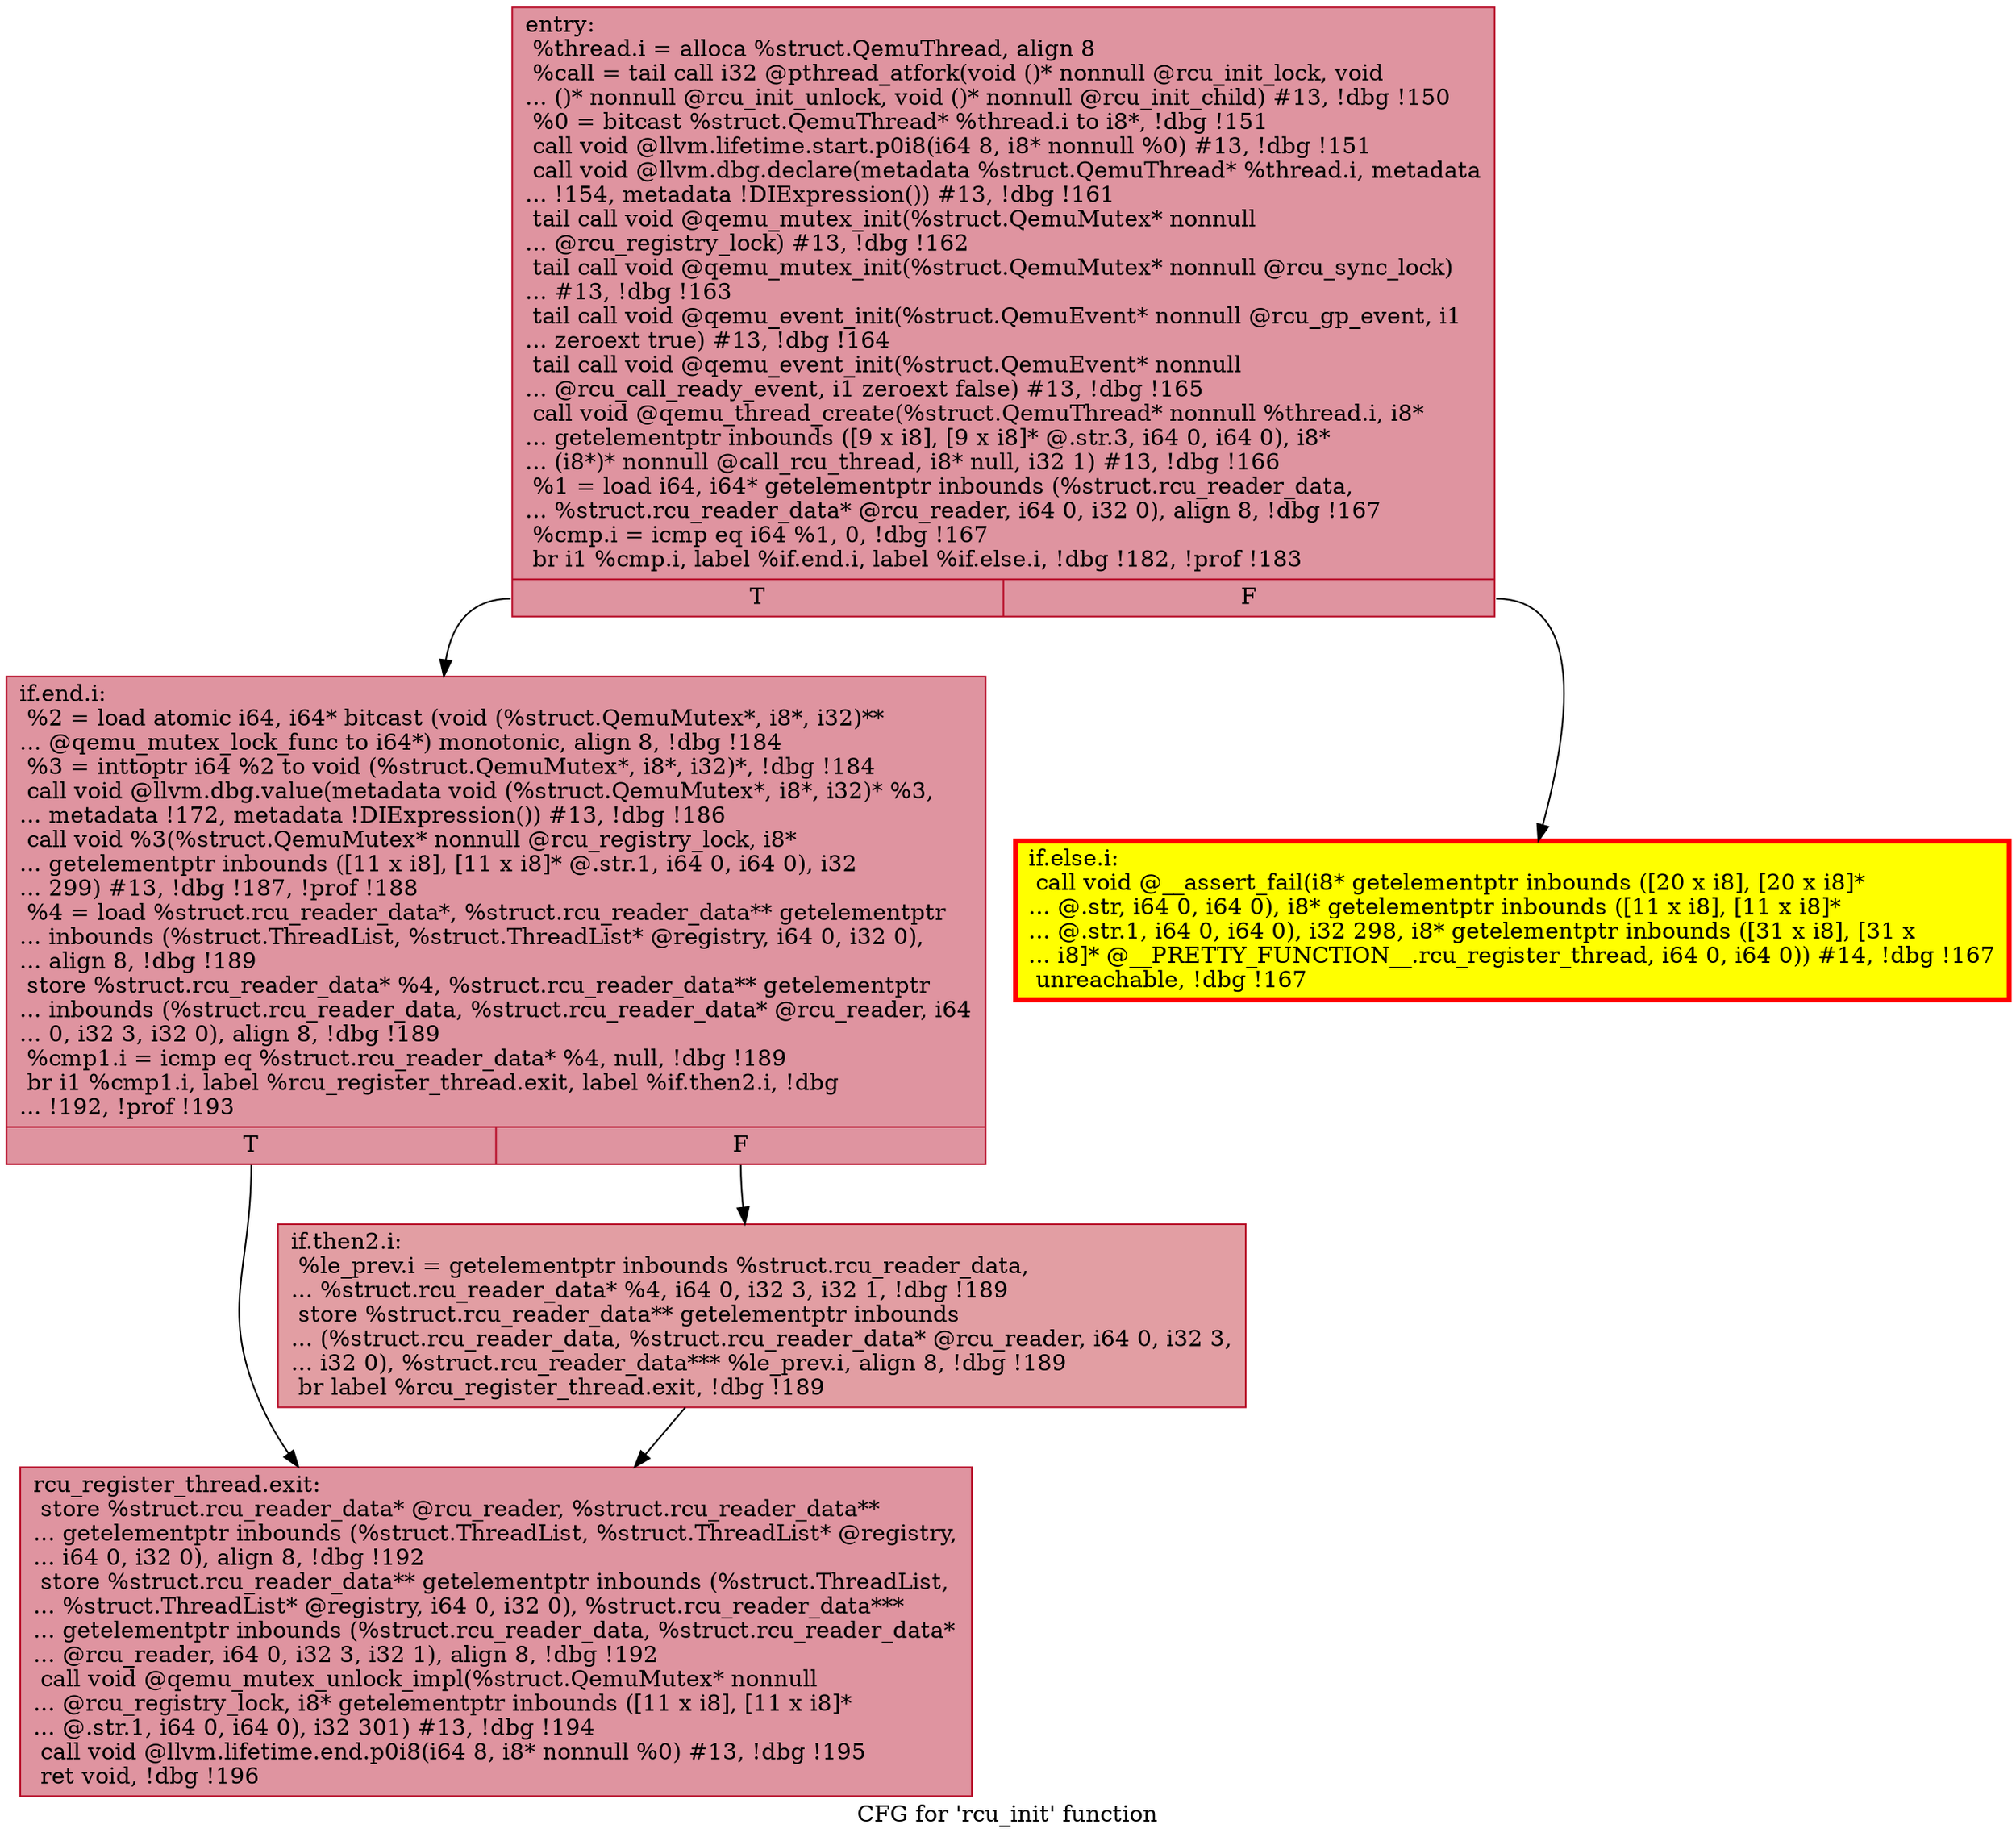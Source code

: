 digraph "CFG for 'rcu_init' function" {
	label="CFG for 'rcu_init' function";

	Node0x55df205a56e0 [shape=record,color="#b70d28ff", style=filled, fillcolor="#b70d2870",label="{entry:\l  %thread.i = alloca %struct.QemuThread, align 8\l  %call = tail call i32 @pthread_atfork(void ()* nonnull @rcu_init_lock, void\l... ()* nonnull @rcu_init_unlock, void ()* nonnull @rcu_init_child) #13, !dbg !150\l  %0 = bitcast %struct.QemuThread* %thread.i to i8*, !dbg !151\l  call void @llvm.lifetime.start.p0i8(i64 8, i8* nonnull %0) #13, !dbg !151\l  call void @llvm.dbg.declare(metadata %struct.QemuThread* %thread.i, metadata\l... !154, metadata !DIExpression()) #13, !dbg !161\l  tail call void @qemu_mutex_init(%struct.QemuMutex* nonnull\l... @rcu_registry_lock) #13, !dbg !162\l  tail call void @qemu_mutex_init(%struct.QemuMutex* nonnull @rcu_sync_lock)\l... #13, !dbg !163\l  tail call void @qemu_event_init(%struct.QemuEvent* nonnull @rcu_gp_event, i1\l... zeroext true) #13, !dbg !164\l  tail call void @qemu_event_init(%struct.QemuEvent* nonnull\l... @rcu_call_ready_event, i1 zeroext false) #13, !dbg !165\l  call void @qemu_thread_create(%struct.QemuThread* nonnull %thread.i, i8*\l... getelementptr inbounds ([9 x i8], [9 x i8]* @.str.3, i64 0, i64 0), i8*\l... (i8*)* nonnull @call_rcu_thread, i8* null, i32 1) #13, !dbg !166\l  %1 = load i64, i64* getelementptr inbounds (%struct.rcu_reader_data,\l... %struct.rcu_reader_data* @rcu_reader, i64 0, i32 0), align 8, !dbg !167\l  %cmp.i = icmp eq i64 %1, 0, !dbg !167\l  br i1 %cmp.i, label %if.end.i, label %if.else.i, !dbg !182, !prof !183\l|{<s0>T|<s1>F}}"];
	Node0x55df205a56e0:s0 -> Node0x55df20eeb600;
	Node0x55df205a56e0:s1 -> Node0x55df20dc9070;
	Node0x55df20dc9070 [shape=record,penwidth=3.0, style="filled", color="red", fillcolor="yellow",label="{if.else.i:                                        \l  call void @__assert_fail(i8* getelementptr inbounds ([20 x i8], [20 x i8]*\l... @.str, i64 0, i64 0), i8* getelementptr inbounds ([11 x i8], [11 x i8]*\l... @.str.1, i64 0, i64 0), i32 298, i8* getelementptr inbounds ([31 x i8], [31 x\l... i8]* @__PRETTY_FUNCTION__.rcu_register_thread, i64 0, i64 0)) #14, !dbg !167\l  unreachable, !dbg !167\l}"];
	Node0x55df20eeb600 [shape=record,color="#b70d28ff", style=filled, fillcolor="#b70d2870",label="{if.end.i:                                         \l  %2 = load atomic i64, i64* bitcast (void (%struct.QemuMutex*, i8*, i32)**\l... @qemu_mutex_lock_func to i64*) monotonic, align 8, !dbg !184\l  %3 = inttoptr i64 %2 to void (%struct.QemuMutex*, i8*, i32)*, !dbg !184\l  call void @llvm.dbg.value(metadata void (%struct.QemuMutex*, i8*, i32)* %3,\l... metadata !172, metadata !DIExpression()) #13, !dbg !186\l  call void %3(%struct.QemuMutex* nonnull @rcu_registry_lock, i8*\l... getelementptr inbounds ([11 x i8], [11 x i8]* @.str.1, i64 0, i64 0), i32\l... 299) #13, !dbg !187, !prof !188\l  %4 = load %struct.rcu_reader_data*, %struct.rcu_reader_data** getelementptr\l... inbounds (%struct.ThreadList, %struct.ThreadList* @registry, i64 0, i32 0),\l... align 8, !dbg !189\l  store %struct.rcu_reader_data* %4, %struct.rcu_reader_data** getelementptr\l... inbounds (%struct.rcu_reader_data, %struct.rcu_reader_data* @rcu_reader, i64\l... 0, i32 3, i32 0), align 8, !dbg !189\l  %cmp1.i = icmp eq %struct.rcu_reader_data* %4, null, !dbg !189\l  br i1 %cmp1.i, label %rcu_register_thread.exit, label %if.then2.i, !dbg\l... !192, !prof !193\l|{<s0>T|<s1>F}}"];
	Node0x55df20eeb600:s0 -> Node0x55df20dc9770;
	Node0x55df20eeb600:s1 -> Node0x55df20eeb6f0;
	Node0x55df20eeb6f0 [shape=record,color="#b70d28ff", style=filled, fillcolor="#be242e70",label="{if.then2.i:                                       \l  %le_prev.i = getelementptr inbounds %struct.rcu_reader_data,\l... %struct.rcu_reader_data* %4, i64 0, i32 3, i32 1, !dbg !189\l  store %struct.rcu_reader_data** getelementptr inbounds\l... (%struct.rcu_reader_data, %struct.rcu_reader_data* @rcu_reader, i64 0, i32 3,\l... i32 0), %struct.rcu_reader_data*** %le_prev.i, align 8, !dbg !189\l  br label %rcu_register_thread.exit, !dbg !189\l}"];
	Node0x55df20eeb6f0 -> Node0x55df20dc9770;
	Node0x55df20dc9770 [shape=record,color="#b70d28ff", style=filled, fillcolor="#b70d2870",label="{rcu_register_thread.exit:                         \l  store %struct.rcu_reader_data* @rcu_reader, %struct.rcu_reader_data**\l... getelementptr inbounds (%struct.ThreadList, %struct.ThreadList* @registry,\l... i64 0, i32 0), align 8, !dbg !192\l  store %struct.rcu_reader_data** getelementptr inbounds (%struct.ThreadList,\l... %struct.ThreadList* @registry, i64 0, i32 0), %struct.rcu_reader_data***\l... getelementptr inbounds (%struct.rcu_reader_data, %struct.rcu_reader_data*\l... @rcu_reader, i64 0, i32 3, i32 1), align 8, !dbg !192\l  call void @qemu_mutex_unlock_impl(%struct.QemuMutex* nonnull\l... @rcu_registry_lock, i8* getelementptr inbounds ([11 x i8], [11 x i8]*\l... @.str.1, i64 0, i64 0), i32 301) #13, !dbg !194\l  call void @llvm.lifetime.end.p0i8(i64 8, i8* nonnull %0) #13, !dbg !195\l  ret void, !dbg !196\l}"];
}
